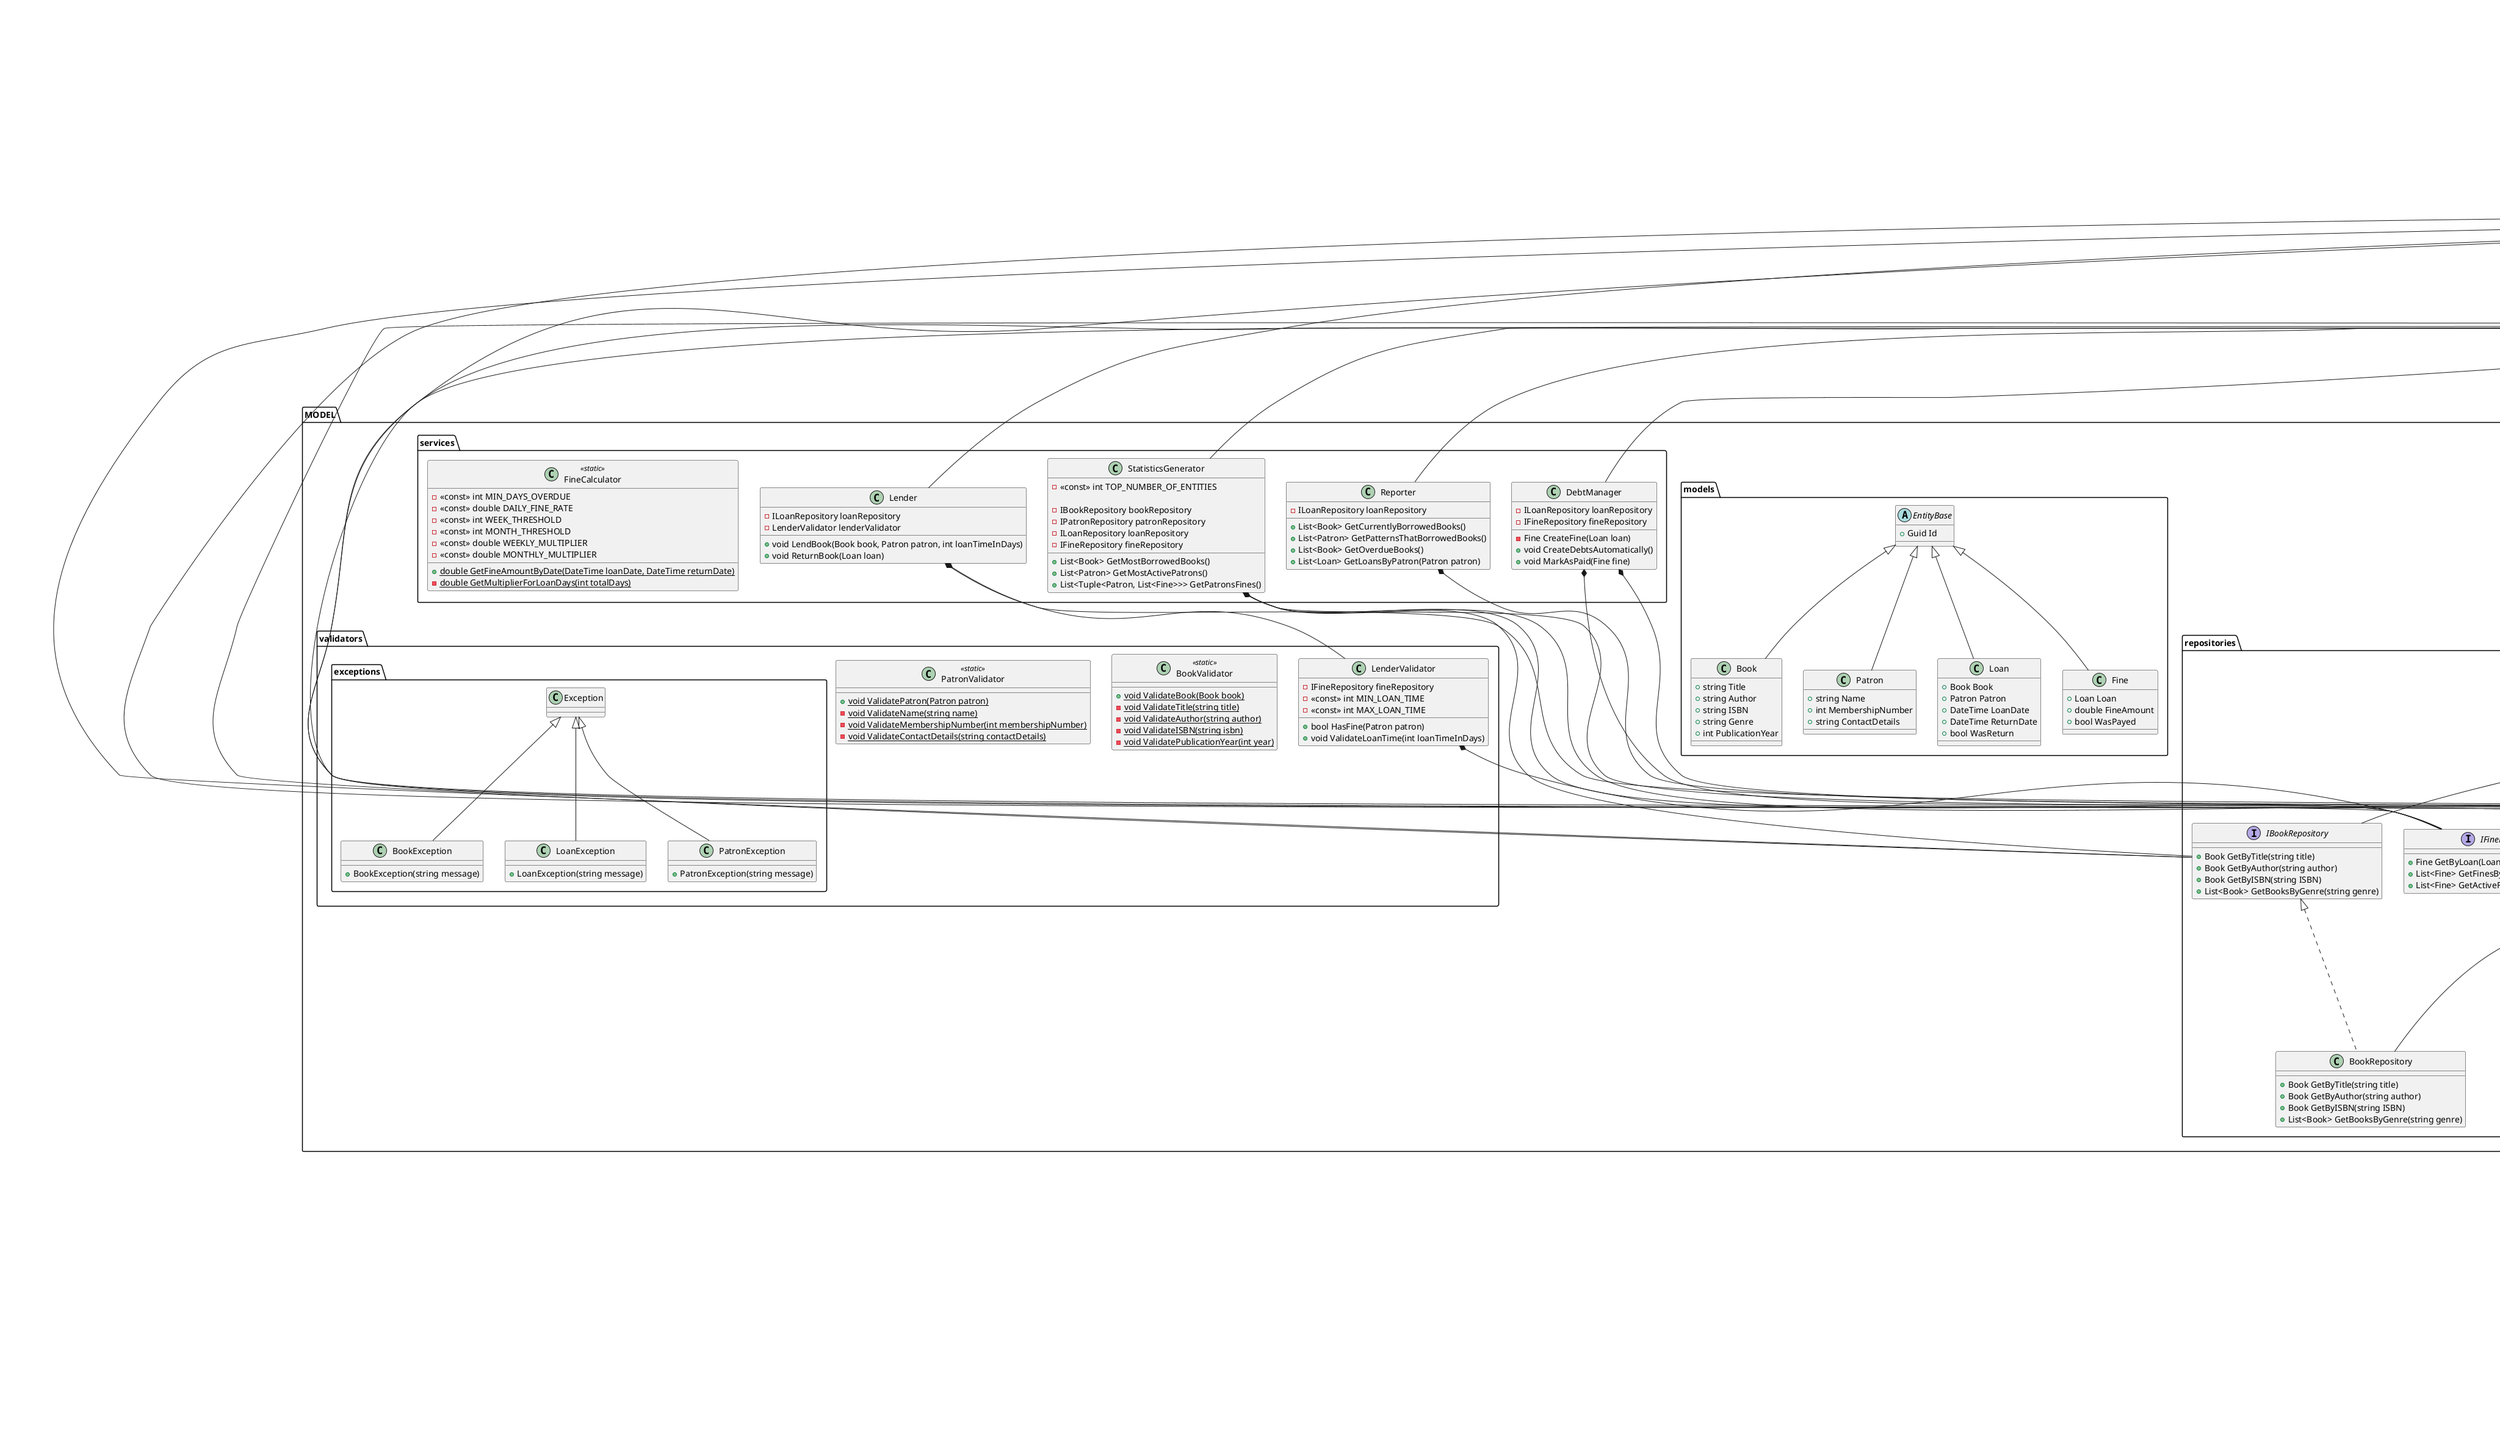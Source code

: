 @startuml Luiggy Mamani - Library Management Systems

package "MODEL" {

    package "models" {
        abstract class EntityBase {
            +Guid Id
        }

        class Book extends EntityBase {
            +string Title
            +string Author
            +string ISBN
            +string Genre
            +int PublicationYear
        }

        class Patron extends EntityBase {
            +string Name
            +int MembershipNumber
            +string ContactDetails
        }

        class Loan extends EntityBase {
            +Book Book
            +Patron Patron
            +DateTime LoanDate
            +DateTime ReturnDate
            +bool WasReturn
        }

        class Fine extends EntityBase {
            +Loan Loan
            +double FineAmount
            +bool WasPayed
        }
    }

    package "repositories" {
        interface IRepository<T extends EntityBase> {
            +bool Save(T item)
            +bool Update(T item)
            +bool Delete(T item)
            +T GetById(Guid itemId)
            +List<T> GetAll()
        }

        abstract class BaseRepository <T extends EntityBase> implements IRepository<T> {
            +Dictionary<Guid, T> Data
            +bool Save(T item)
            +bool Update(T item)
            +bool Delete(T item)
            +T GetById(Guid itemId)
            +List<T> GetAll()
        }

        interface IBookRepository extends IRepository<Book> {
            +Book GetByTitle(string title)
            +Book GetByAuthor(string author)
            +Book GetByISBN(string ISBN)
            +List<Book> GetBooksByGenre(string genre)
        }

        class BookRepository extends BaseRepository<Book> implements IBookRepository {
            +Book GetByTitle(string title)
            +Book GetByAuthor(string author)
            +Book GetByISBN(string ISBN)
            +List<Book> GetBooksByGenre(string genre)
        }

        interface IPatronRepository extends IRepository<Patron> {
            +Patron GetByName(string name)
            +Patron GetByMembershipNumber(int membershipNumber)
        }

        class PatronRepository extends BaseRepository<Patron> implements IPatronRepository {
            +Patron GetByName(string name)
            +Patron GetByMembershipNumber(int membershipNumber)
        }

        interface ILoanRepository extends IRepository<Loan> {
            +List<Loan> GetCurrentlyLoads()
            +List<Loan> GetOverdueLoads()
            +List<Loan> GetLoansByPatron(Patron patron)
            +List<Loan> GetActiveLoansByPatron(Patron patron)
        }

        class LoanRepository extends BaseRepository<Loan> implements ILoanRepository {
            +List<Loan> GetCurrentlyLoads()
            +List<Loan> GetOverdueLoads()
            +List<Loan> GetLoansByPatron(Patron patron)
            +List<Loan> GetActiveLoansByPatron(Patron patron)
        }

        interface IFineRepository extends IRepository<Fine> {
            +Fine GetByLoan(Loan loan)
            +List<Fine> GetFinesByPatron(Patron patron)
            +List<Fine> GetActiveFines()
        }

        class FineRepository extends BaseRepository<Fine> implements IFineRepository {
            +Fine GetByLoan(Loan loan)
            +List<Fine> GetFinesByPatron(Patron patron)
            +List<Fine> GetActiveFines()
        }
    }

    package "validators" {

        package "exceptions" {
            class BookException {
                +BookException(string message)
            }

            class LoanException {
                +LoanException(string message)
            }

            class PatronException {
                +PatronException(string message)
            }

            Exception <|-- BookException
            Exception <|-- LoanException
            Exception <|-- PatronException
        }

        class BookValidator <<static>> {
            +{static} void ValidateBook(Book book)
            - {static} void ValidateTitle(string title)
            - {static} void ValidateAuthor(string author)
            - {static} void ValidateISBN(string isbn)
            - {static} void ValidatePublicationYear(int year)
        }

        class PatronValidator <<static>> {
            +{static} void ValidatePatron(Patron patron)
            - {static} void ValidateName(string name)
            - {static} void ValidateMembershipNumber(int membershipNumber)
            - {static} void ValidateContactDetails(string contactDetails)
        }

        class LenderValidator {
            - IFineRepository fineRepository
            - <<const>> int MIN_LOAN_TIME
            - <<const>> int MAX_LOAN_TIME

            +bool HasFine(Patron patron)
            +void ValidateLoanTime(int loanTimeInDays)
        }
    
        LenderValidator *-- IFineRepository
    }

    package "services" {
        class StatisticsGenerator {
            - <<const>> int TOP_NUMBER_OF_ENTITIES

            - IBookRepository bookRepository
            - IPatronRepository patronRepository
            - ILoanRepository loanRepository
            - IFineRepository fineRepository

            +List<Book> GetMostBorrowedBooks()
            +List<Patron> GetMostActivePatrons()
            +List<Tuple<Patron, List<Fine>>> GetPatronsFines()
        }

        StatisticsGenerator *-- IBookRepository
        StatisticsGenerator *-- IPatronRepository
        StatisticsGenerator *-- ILoanRepository
        StatisticsGenerator *-- IFineRepository

        class Reporter {
            - ILoanRepository loanRepository

            +List<Book> GetCurrentlyBorrowedBooks()
            +List<Patron> GetPatternsThatBorrowedBooks()
            +List<Book> GetOverdueBooks()
            +List<Loan> GetLoansByPatron(Patron patron)
        }

        Reporter *-- ILoanRepository

        class Lender {
            - ILoanRepository loanRepository
            - LenderValidator lenderValidator

            +void LendBook(Book book, Patron patron, int loanTimeInDays)
            +void ReturnBook(Loan loan)
        }

        Lender *-- ILoanRepository
        Lender *-- LenderValidator

        class DebtManager {
            - ILoanRepository loanRepository
            - IFineRepository fineRepository

            - Fine CreateFine(Loan loan)
            +void CreateDebtsAutomatically()
            +void MarkAsPaid(Fine fine)
        }

        DebtManager *-- ILoanRepository
        DebtManager *-- IFineRepository

        class FineCalculator <<static>> {
            - <<const>> int MIN_DAYS_OVERDUE
            - <<const>> double DAILY_FINE_RATE
            - <<const>> int WEEK_THRESHOLD
            - <<const>> int MONTH_THRESHOLD
            - <<const>> double WEEKLY_MULTIPLIER
            - <<const>> double MONTHLY_MULTIPLIER

            +{static} double GetFineAmountByDate(DateTime loanDate, DateTime returnDate)
            - {static} double GetMultiplierForLoanDays(int totalDays)
        }
    }

}

package "VIEW" {

    package "renderers" {

        interface IViewRenderer<I> {
            +void Render(I item)
            +void RenderAsContainer(List<I> items)
        }

        abstract class AbstractMessageRenderer {
            # IViewRenderer<string> renderer

            +void {abstract} RenderSimpleMessage(message:string)
            +void {abstract} RenderSuccessMessage(message:string)
            +void {abstract} RenderErrorMessage(message:string)
            +void {abstract} RenderInfoMessage(message:string)
            +void {abstract} RenderIndicatorMessage(message:string)
            +void {abstract} RenderHighlightMessage(message:string)
        }

        AbstractMessageRenderer *-- IViewRenderer

        class ConsoleRenderer implements IViewRenderer<string> {
            +void Render(string text)
            +void RenderAsContainer(List<string> texts)
        }
        
        class RendererResultsAsText<R> {
            - IViewRenderer<string> renderer

            +void RenderResult(R? result)
            +void RenderResults(List<R> results)
            +void RenderResultWith(R? result, S someElse)
        }

        RendererResultsAsText *-- IViewRenderer

        class ConsoleMessageRenderer extends AbstractMessageRenderer<string> {
            +void RenderSimpleMessage(string message)
            +void RenderErrorMessage(string message)
            +void RenderHighlightMessage(string message)
            +void RenderIndicatorMessage(string message)
            +void RenderInfoMessage(string message)
            +void RenderSuccessMessage(string message)
        }
    }

    package "receivers" {
        interface IReceiver<I> {
            I ReceiveInput()
        }

        class ConsoleReceiver implements IReceiver<string> {
            string ReceiveInput()
        }
    }

    package "utils" {
        class ConsoleFormatter <<static>> {
            -<<const>> string NEW_LINE
            -<<const>> string SINGLE_SPACE
            -<<const>> string BOLD
            -<<const>> string RED
            -<<const>> string YELLOW
            -<<const>> string GREEN
            -<<const>> string CYAN
            -<<const>> string RESET

            +{static} string AsAnError(string input)
            +{static} string AsAnInfo(string input)
            +{static} string AsSuccess(string input)
            +{static} string AsIndicator(string input)
            +{static} string AsAHighlight(string input)
        }
    }

    package "view changers" {
        enum MenuView {
            BOOK_HANDLER
            PATRON_HANDLER
            LOAN_MANAGER
            REPORT_MANAGER
            DEBT_MANAGER
        }

        abstract class AbstractViewChanger<I> {
            +MenuView currentView

            +void ChangeView(MenuView newView)
            +bool IsTheViewChanging(I inputReceived)
        }

        class ConsoleViewChanger extends AbstractViewChanger<string> {
            +bool IsTheViewChanging(string inputReceived)
            +void ChangeView(MenuView newView)
        }

        AbstractViewChanger o-- MenuView
    }
}

package "CONTROLLER" {

    interface IAppController {
        +void ExecuteInfinitely()
    }

    interface IExecutableHandler<I> {
        +void Execute(I inputReceived)
    }

    package "crud handlers" {

        interface IEntityCreator<T extends EntityBase, R> {
            +void TryToCreateEntity()
        }

        interface IEntityEliminator<T extends EntityBase, R> {
            +void TryToDeleteEntity()
        }

        interface IEntityRequester<T extends EntityBase> {
            +T? AskForEntity()
        }

        interface IEntityUpdater<T extends EntityBase, R> {
            +void TryToUpdateEntity()
        }

        class EntityCreatorByConsole<T extends EntityBase> implements IEntityCreator<T, string> {
            -IRepository<T> repository
            -IEntityRequester<T> requester
            -AbstractMessageRenderer renderer

            +void TryToCreateEntity()
            -void RenderSaveStatus(bool wasSaved)
        }

        EntityCreatorByConsole *-- IRepository
        EntityCreatorByConsole *-- IEntityRequester
        EntityCreatorByConsole *-- AbstractMessageRenderer

        class EntityEliminatorByConsole<T extends EntityBase> implements IEntityEliminator<T, string>{
            -IRepository<T> repository
            -AbstractMessageRenderer renderer
            -EntitySelectorByConsole<T> entitySelector

            +void TryToDeleteEntity()
            -void RenderDeleteStatus(bool wasDeleted)
        }

        EntityEliminatorByConsole *-- IRepository
        EntityEliminatorByConsole *-- EntitySelectorByConsole
        EntityEliminatorByConsole *-- AbstractMessageRenderer

        class EntityUpdaterByConsole<T extends EntityBase> implements IEntityUpdater<T, string> {
            -IRepository<T> repository
            -IEntityRequester<T> entityRequester
            -AbstractMessageRenderer renderer
            -EntitySelectorByConsole<T> entitySelector

            +void TryToUpdateEntity()
            -void RenderDeleteStatus(bool wasUpdated)
        }

        EntityUpdaterByConsole *-- IRepository
        EntityUpdaterByConsole *-- EntitySelectorByConsole
        EntityUpdaterByConsole *-- AbstractMessageRenderer
        EntityUpdaterByConsole *-- IEntityRequester

        class EntitySelectorByConsole<T extends EntityBase> {
            -<<const>> NO_INDEX_FOUND : int
            -RendererResultsAsText<T> renderer
            -AbstractMessageRenderer renderer
            -IReceiver<string> receiver
            
            +T? TryToSelectAtLeastOne(List<T> entities)
            -T? SelectEntityByConsole(List<T> entities)
            -int GetValidIndex(List<T> entities)
            -int TryToParseTheIndex(string inputReceived)
            -bool IsValidIndex(int index, List<T> items)
            -T? SelectEntityByIndex(int index, List<T> items)
        }

        EntitySelectorByConsole *-- RendererResultsAsText
        EntitySelectorByConsole *-- AbstractMessageRenderer
        EntitySelectorByConsole *-- IReceiver

        class BookRequesterByConsole implements IEntityRequester<Book> {
            -AbstractMessageRenderer renderer
            -IReceiver<string> receiver

            +Book? AskForEntity()
            -Book ReceiveBookByConsole()
            -int ReceiveYearAsNumber()
        }

        BookRequesterByConsole *-- AbstractMessageRenderer
        BookRequesterByConsole *-- IReceiver

        class PatronRequesterByConsole implements IEntityRequester<Patron> {
            -AbstractMessageRenderer renderer
            -IReceiver<string> receiver

            +Patron? AskForEntity()
            -Patron ReceivePatronByConsole()
            -int GetMembershipNumberAsNumber()
        }

        PatronRequesterByConsole *-- AbstractMessageRenderer
        PatronRequesterByConsole *-- IReceiver

    }

    class BookControllerAsText implements IExecutableHandler<string> {
        -IBookRepository repository
        -IReceiver<string> receiver
        -IEntityCreator<Book, string> bookCreator
        -IEntityUpdater<Book, string> bookUpdater
        -IEntityEliminator<Book, string> bookEliminator
        -AbstractMessageRenderer messageRenderer
        -RendererResultsAsText<Book> rendererBooks

        +void Execute(string inputReceived)
        -void FindBooksByGenre()
        -void FindBookByTitle()
        -void FindBookByAuthor()
        -void FindBookByISBN()
    }

    BookControllerAsText *-- IBookRepository
    BookControllerAsText *-- IReceiver
    BookControllerAsText *-- IEntityCreator
    BookControllerAsText *-- IEntityUpdater
    BookControllerAsText *-- IEntityEliminator
    BookControllerAsText *-- AbstractMessageRenderer
    BookControllerAsText *-- RendererResultsAsText

    class PatronControllerAsText implements IExecutableHandler<string> {
        -IReceiver<string> receiver
        -IPatronRepository repository
        -IEntityCreator<Patron, string> patronCreator
        -IEntityUpdater<Patron, string> patronUpdater
        -IEntityEliminator<Patron, string> patronEliminator
        -AbstractMessageRenderer messageRenderer
        -RendererResultsAsText<Patron> patronRenderer

        +void Execute(string inputReceived)
        -void FindPatronByName()
        -void FindPatronByMembershipNumber()
    }

    PatronControllerAsText *-- IReceiver
    PatronControllerAsText *-- IPatronRepository
    PatronControllerAsText *-- IEntityCreator
    PatronControllerAsText *-- IEntityUpdater
    PatronControllerAsText *-- IEntityEliminator
    PatronControllerAsText *-- AbstractMessageRenderer
    PatronControllerAsText *-- RendererResultsAsText

    class LoanControllerAsText implements IExecutableHandler<string> {
        -Lender lender
        -IReceiver<string> receiver
        -ILoanRepository loanRepository
        -IPatronRepository patronRepository
        -IBookRepository bookRepository
        -AbstractMessageRenderer messageRenderer
        -EntitySelectorByConsole<Patron> patronSelector
        -EntitySelectorByConsole<Book> bookSelector

        +void Execute(string inputReceived)
        -bool TheBookWasFound(Book? book)
        -bool ThePatronWasFound(Patron? patron)
        -void ReturnBook()
        -void LendBook()
    }

    LoanControllerAsText *-- Lender
    LoanControllerAsText *-- IReceiver
    LoanControllerAsText *-- ILoanRepository
    LoanControllerAsText *-- IPatronRepository
    LoanControllerAsText *-- IBookRepository
    LoanControllerAsText *-- AbstractMessageRenderer
    LoanControllerAsText *-- EntitySelectorByConsole

    class ReporterControllerAsText implements IExecutableHandler<string> {
        -Reporter reporter
        -StatisticsGenerator statisticsGenerator
        -IPatronRepository patronRepository
        -AbstractMessageRenderer messageRenderer
        -RendererResultsAsText<Book> bookRenderer
        -RendererResultsAsText<Patron> patronRenderer
        -RendererResultsAsText<Loan> loanRenderer
        -EntitySelectorByConsole<Patron> patronSelector

        +void Execute(string inputReceived)
        +void ShowOverdueBooks()
        +void ShowCurrentlyBorrowedBooks()
        +void ShowCurrentLoansByPatron()
        +void ShowLoansByPatron()
        +void ShowMostBorrowedBooks()
        +void ShowMostActivePatrons()
        +void ShowPatronsFines()
    }

    ReporterControllerAsText *-- Reporter
    ReporterControllerAsText *-- StatisticsGenerator
    ReporterControllerAsText *-- IPatronRepository
    ReporterControllerAsText *-- AbstractMessageRenderer
    ReporterControllerAsText *-- RendererResultsAsText
    ReporterControllerAsText *-- EntitySelectorByConsole

    class FineControllerAsText implements IExecutableHandler<string> {
        -DebtManager debtManager
        -IFineRepository fineRepository
        -AbstractMessageRenderer messageRenderer
        -RendererResultsAsText<Fine> fineRenderer
        -EntitySelectorByConsole<Fine> fineSelector

        +void Execute(string inputReceived)
        +void ShowFines()
        +void ShowActiveFines()
        -void MarkAsPaid()
    }

    FineControllerAsText *-- DebtManager
    FineControllerAsText *-- IFineRepository
    FineControllerAsText *-- AbstractMessageRenderer
    FineControllerAsText *-- RendererResultsAsText
    FineControllerAsText *-- EntitySelectorByConsole

    class AppControllerAsText implements IAppController {
        -IExecutableHandler<string>? currentHandler

        -AbstractViewChanger<string> viewChanger
        -IReceiver<string> receiver
        -AbstractMessageRenderer messageRenderer
        -Dictionary<MenuView, IExecutableHandler<string>> controllers

        -void Execute(string inputReceived)
        -void SelectInitView()
        -void ChangeView(string input)
        +void ExecuteInfinitely()
        -void ShowWelcome()
    }

    AppControllerAsText *-- AbstractViewChanger
    AppControllerAsText *-- IReceiver
    AppControllerAsText *-- AbstractMessageRenderer

}

@enduml
